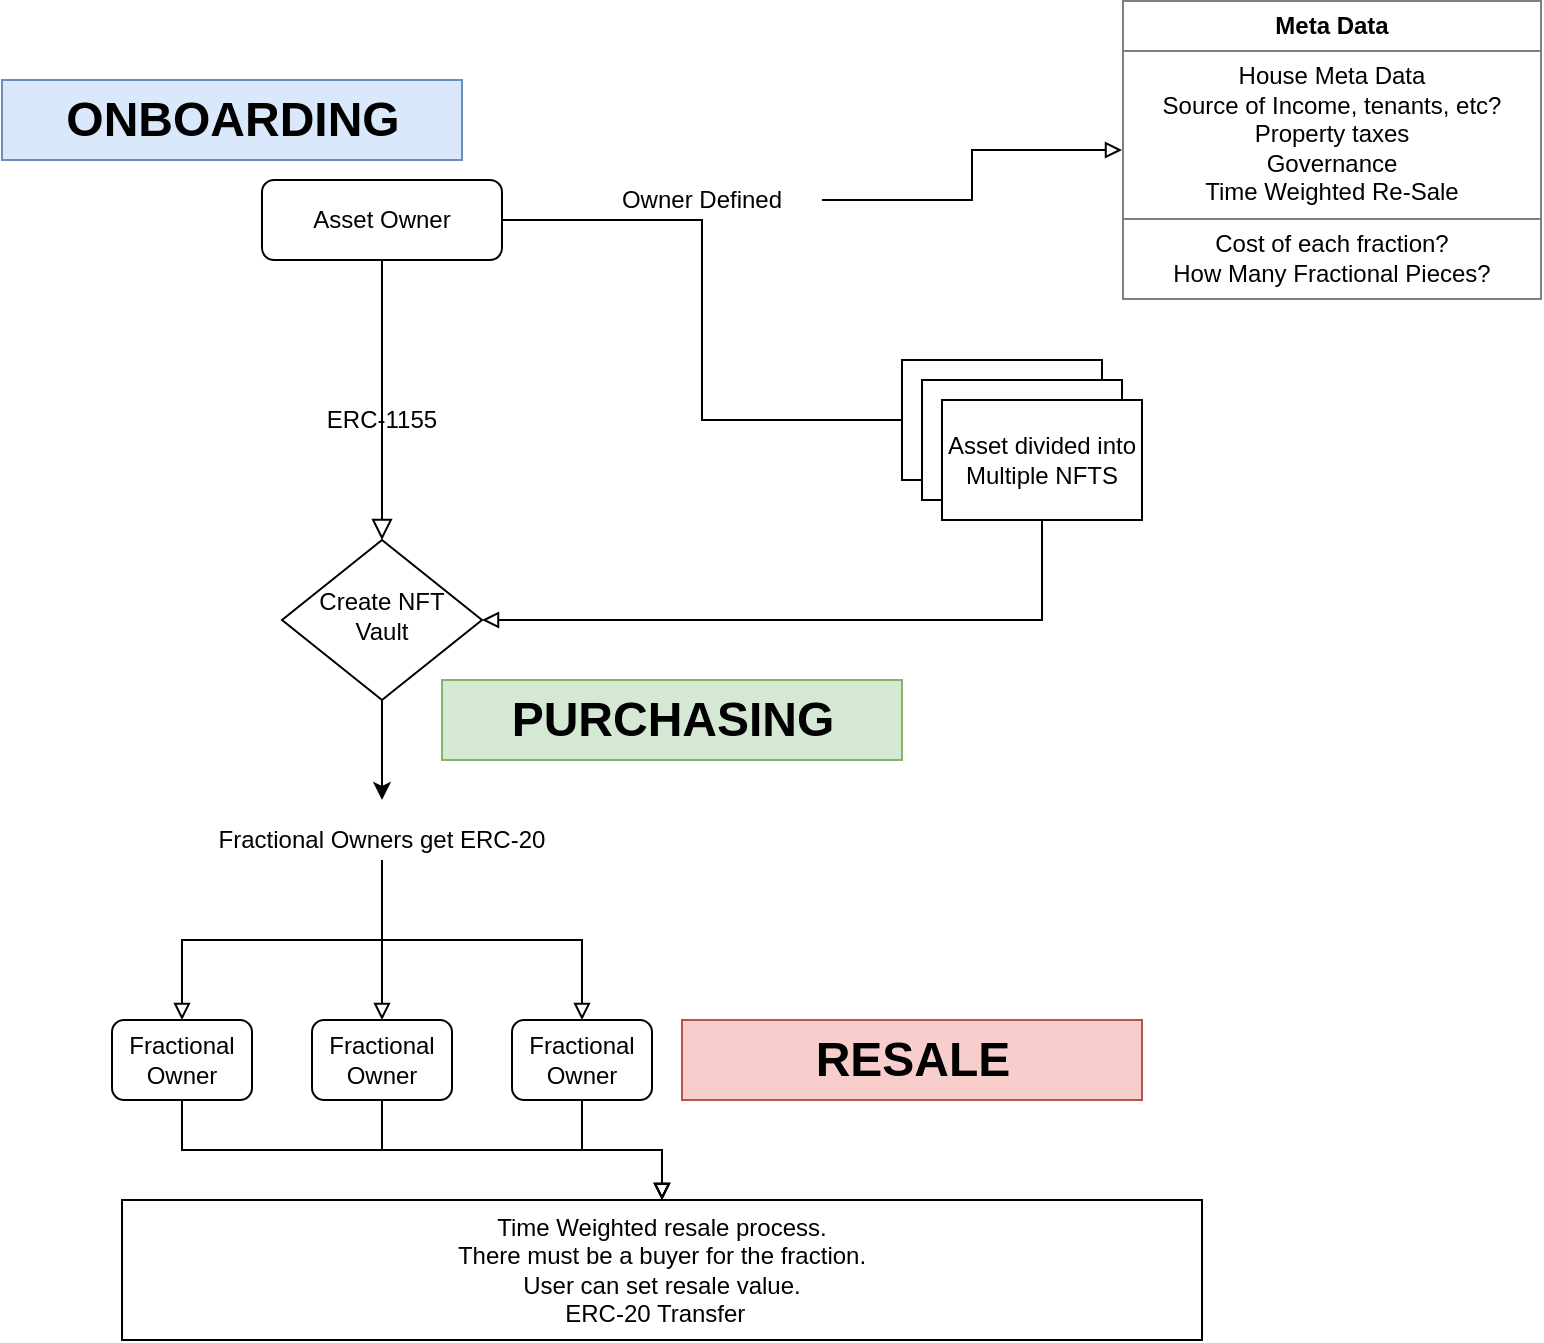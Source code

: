 <mxfile version="17.4.6" type="github">
  <diagram id="C5RBs43oDa-KdzZeNtuy" name="Page-1">
    <mxGraphModel dx="1131" dy="744" grid="1" gridSize="10" guides="1" tooltips="1" connect="1" arrows="1" fold="1" page="1" pageScale="1" pageWidth="827" pageHeight="1169" math="0" shadow="0">
      <root>
        <mxCell id="WIyWlLk6GJQsqaUBKTNV-0" />
        <mxCell id="WIyWlLk6GJQsqaUBKTNV-1" parent="WIyWlLk6GJQsqaUBKTNV-0" />
        <mxCell id="WIyWlLk6GJQsqaUBKTNV-2" value="" style="rounded=0;html=1;jettySize=auto;orthogonalLoop=1;fontSize=11;endArrow=block;endFill=0;endSize=8;strokeWidth=1;shadow=0;labelBackgroundColor=none;edgeStyle=orthogonalEdgeStyle;" parent="WIyWlLk6GJQsqaUBKTNV-1" source="WIyWlLk6GJQsqaUBKTNV-3" target="WIyWlLk6GJQsqaUBKTNV-6" edge="1">
          <mxGeometry relative="1" as="geometry" />
        </mxCell>
        <mxCell id="WIyWlLk6GJQsqaUBKTNV-3" value="Asset Owner" style="rounded=1;whiteSpace=wrap;html=1;fontSize=12;glass=0;strokeWidth=1;shadow=0;" parent="WIyWlLk6GJQsqaUBKTNV-1" vertex="1">
          <mxGeometry x="170" y="100" width="120" height="40" as="geometry" />
        </mxCell>
        <mxCell id="WIyWlLk6GJQsqaUBKTNV-6" value="Create NFT Vault" style="rhombus;whiteSpace=wrap;html=1;shadow=0;fontFamily=Helvetica;fontSize=12;align=center;strokeWidth=1;spacing=6;spacingTop=-4;" parent="WIyWlLk6GJQsqaUBKTNV-1" vertex="1">
          <mxGeometry x="180" y="280" width="100" height="80" as="geometry" />
        </mxCell>
        <mxCell id="x0MqajVazXIa3QFRcniY-1" value="" style="edgeStyle=orthogonalEdgeStyle;startArrow=none;endArrow=none;rounded=0;targetPortConstraint=eastwest;sourcePortConstraint=northsouth;exitX=1;exitY=0.5;exitDx=0;exitDy=0;" edge="1" target="x0MqajVazXIa3QFRcniY-3" parent="WIyWlLk6GJQsqaUBKTNV-1" source="WIyWlLk6GJQsqaUBKTNV-3">
          <mxGeometry relative="1" as="geometry">
            <mxPoint x="370" y="290" as="sourcePoint" />
          </mxGeometry>
        </mxCell>
        <mxCell id="x0MqajVazXIa3QFRcniY-3" value="Sub Section" style="whiteSpace=wrap;html=1;align=center;verticalAlign=middle;treeFolding=1;treeMoving=1;" vertex="1" parent="WIyWlLk6GJQsqaUBKTNV-1">
          <mxGeometry x="490" y="190" width="100" height="60" as="geometry" />
        </mxCell>
        <mxCell id="x0MqajVazXIa3QFRcniY-4" value="" style="whiteSpace=wrap;html=1;align=center;verticalAlign=middle;treeFolding=1;treeMoving=1;" vertex="1" parent="WIyWlLk6GJQsqaUBKTNV-1">
          <mxGeometry x="500" y="200" width="100" height="60" as="geometry" />
        </mxCell>
        <mxCell id="x0MqajVazXIa3QFRcniY-5" value="Asset divided into Multiple NFTS" style="whiteSpace=wrap;html=1;align=center;verticalAlign=middle;treeFolding=1;treeMoving=1;" vertex="1" parent="WIyWlLk6GJQsqaUBKTNV-1">
          <mxGeometry x="510" y="210" width="100" height="60" as="geometry" />
        </mxCell>
        <mxCell id="x0MqajVazXIa3QFRcniY-6" value="" style="endArrow=block;html=1;rounded=0;entryX=1;entryY=0.5;entryDx=0;entryDy=0;exitX=0.5;exitY=1;exitDx=0;exitDy=0;endFill=0;" edge="1" parent="WIyWlLk6GJQsqaUBKTNV-1" source="x0MqajVazXIa3QFRcniY-5" target="WIyWlLk6GJQsqaUBKTNV-6">
          <mxGeometry width="50" height="50" relative="1" as="geometry">
            <mxPoint x="340" y="400" as="sourcePoint" />
            <mxPoint x="390" y="350" as="targetPoint" />
            <Array as="points">
              <mxPoint x="560" y="320" />
            </Array>
          </mxGeometry>
        </mxCell>
        <mxCell id="x0MqajVazXIa3QFRcniY-7" value="ONBOARDING" style="text;strokeColor=#6c8ebf;fillColor=#dae8fc;html=1;fontSize=24;fontStyle=1;verticalAlign=middle;align=center;" vertex="1" parent="WIyWlLk6GJQsqaUBKTNV-1">
          <mxGeometry x="40" y="50" width="230" height="40" as="geometry" />
        </mxCell>
        <mxCell id="x0MqajVazXIa3QFRcniY-41" style="edgeStyle=orthogonalEdgeStyle;rounded=0;orthogonalLoop=1;jettySize=auto;html=1;exitX=1;exitY=0.5;exitDx=0;exitDy=0;entryX=0;entryY=0.5;entryDx=0;entryDy=0;endArrow=block;endFill=0;" edge="1" parent="WIyWlLk6GJQsqaUBKTNV-1" source="x0MqajVazXIa3QFRcniY-8" target="x0MqajVazXIa3QFRcniY-39">
          <mxGeometry relative="1" as="geometry" />
        </mxCell>
        <UserObject label="Owner Defined" placeholders="1" name="Variable" id="x0MqajVazXIa3QFRcniY-8">
          <mxCell style="text;html=1;strokeColor=none;fillColor=none;align=center;verticalAlign=middle;whiteSpace=wrap;overflow=hidden;" vertex="1" parent="WIyWlLk6GJQsqaUBKTNV-1">
            <mxGeometry x="330" y="90" width="120" height="40" as="geometry" />
          </mxCell>
        </UserObject>
        <UserObject label="ERC-1155" placeholders="1" name="Variable" id="x0MqajVazXIa3QFRcniY-9">
          <mxCell style="text;html=1;strokeColor=none;fillColor=none;align=center;verticalAlign=middle;whiteSpace=wrap;overflow=hidden;" vertex="1" parent="WIyWlLk6GJQsqaUBKTNV-1">
            <mxGeometry x="190" y="200" width="80" height="40" as="geometry" />
          </mxCell>
        </UserObject>
        <mxCell id="x0MqajVazXIa3QFRcniY-12" value="PURCHASING" style="text;strokeColor=#82b366;fillColor=#d5e8d4;html=1;fontSize=24;fontStyle=1;verticalAlign=middle;align=center;" vertex="1" parent="WIyWlLk6GJQsqaUBKTNV-1">
          <mxGeometry x="260" y="350" width="230" height="40" as="geometry" />
        </mxCell>
        <mxCell id="x0MqajVazXIa3QFRcniY-13" value="" style="endArrow=classic;html=1;rounded=0;exitX=0.5;exitY=1;exitDx=0;exitDy=0;" edge="1" parent="WIyWlLk6GJQsqaUBKTNV-1" source="WIyWlLk6GJQsqaUBKTNV-6">
          <mxGeometry width="50" height="50" relative="1" as="geometry">
            <mxPoint x="340" y="350" as="sourcePoint" />
            <mxPoint x="230" y="410" as="targetPoint" />
          </mxGeometry>
        </mxCell>
        <mxCell id="x0MqajVazXIa3QFRcniY-48" value="" style="edgeStyle=orthogonalEdgeStyle;rounded=0;orthogonalLoop=1;jettySize=auto;html=1;endArrow=block;endFill=0;" edge="1" parent="WIyWlLk6GJQsqaUBKTNV-1" source="x0MqajVazXIa3QFRcniY-14" target="x0MqajVazXIa3QFRcniY-44">
          <mxGeometry relative="1" as="geometry" />
        </mxCell>
        <mxCell id="x0MqajVazXIa3QFRcniY-14" value="Fractional Owner" style="rounded=1;whiteSpace=wrap;html=1;" vertex="1" parent="WIyWlLk6GJQsqaUBKTNV-1">
          <mxGeometry x="95" y="520" width="70" height="40" as="geometry" />
        </mxCell>
        <mxCell id="x0MqajVazXIa3QFRcniY-19" style="edgeStyle=orthogonalEdgeStyle;rounded=0;orthogonalLoop=1;jettySize=auto;html=1;exitX=0.5;exitY=1;exitDx=0;exitDy=0;entryX=0.5;entryY=0;entryDx=0;entryDy=0;endArrow=block;endFill=0;" edge="1" parent="WIyWlLk6GJQsqaUBKTNV-1" source="x0MqajVazXIa3QFRcniY-15" target="x0MqajVazXIa3QFRcniY-14">
          <mxGeometry relative="1" as="geometry" />
        </mxCell>
        <mxCell id="x0MqajVazXIa3QFRcniY-21" style="edgeStyle=orthogonalEdgeStyle;rounded=0;orthogonalLoop=1;jettySize=auto;html=1;exitX=0.5;exitY=1;exitDx=0;exitDy=0;entryX=0.5;entryY=0;entryDx=0;entryDy=0;endArrow=block;endFill=0;" edge="1" parent="WIyWlLk6GJQsqaUBKTNV-1" source="x0MqajVazXIa3QFRcniY-15" target="x0MqajVazXIa3QFRcniY-16">
          <mxGeometry relative="1" as="geometry" />
        </mxCell>
        <mxCell id="x0MqajVazXIa3QFRcniY-23" style="edgeStyle=orthogonalEdgeStyle;rounded=0;orthogonalLoop=1;jettySize=auto;html=1;exitX=0.5;exitY=1;exitDx=0;exitDy=0;entryX=0.5;entryY=0;entryDx=0;entryDy=0;endArrow=block;endFill=0;" edge="1" parent="WIyWlLk6GJQsqaUBKTNV-1" source="x0MqajVazXIa3QFRcniY-15" target="x0MqajVazXIa3QFRcniY-17">
          <mxGeometry relative="1" as="geometry" />
        </mxCell>
        <UserObject label="Fractional Owners get ERC-20" placeholders="1" name="Variable" id="x0MqajVazXIa3QFRcniY-15">
          <mxCell style="text;html=1;strokeColor=none;fillColor=none;align=center;verticalAlign=middle;whiteSpace=wrap;overflow=hidden;" vertex="1" parent="WIyWlLk6GJQsqaUBKTNV-1">
            <mxGeometry x="100" y="420" width="260" height="20" as="geometry" />
          </mxCell>
        </UserObject>
        <mxCell id="x0MqajVazXIa3QFRcniY-49" value="" style="edgeStyle=orthogonalEdgeStyle;rounded=0;orthogonalLoop=1;jettySize=auto;html=1;endArrow=block;endFill=0;" edge="1" parent="WIyWlLk6GJQsqaUBKTNV-1" source="x0MqajVazXIa3QFRcniY-16" target="x0MqajVazXIa3QFRcniY-44">
          <mxGeometry relative="1" as="geometry" />
        </mxCell>
        <mxCell id="x0MqajVazXIa3QFRcniY-16" value="Fractional Owner" style="rounded=1;whiteSpace=wrap;html=1;" vertex="1" parent="WIyWlLk6GJQsqaUBKTNV-1">
          <mxGeometry x="195" y="520" width="70" height="40" as="geometry" />
        </mxCell>
        <mxCell id="x0MqajVazXIa3QFRcniY-50" value="" style="edgeStyle=orthogonalEdgeStyle;rounded=0;orthogonalLoop=1;jettySize=auto;html=1;endArrow=block;endFill=0;" edge="1" parent="WIyWlLk6GJQsqaUBKTNV-1" source="x0MqajVazXIa3QFRcniY-17" target="x0MqajVazXIa3QFRcniY-44">
          <mxGeometry relative="1" as="geometry" />
        </mxCell>
        <mxCell id="x0MqajVazXIa3QFRcniY-17" value="Fractional Owner" style="rounded=1;whiteSpace=wrap;html=1;" vertex="1" parent="WIyWlLk6GJQsqaUBKTNV-1">
          <mxGeometry x="295" y="520" width="70" height="40" as="geometry" />
        </mxCell>
        <mxCell id="x0MqajVazXIa3QFRcniY-39" value="&lt;table border=&quot;1&quot; width=&quot;100%&quot; cellpadding=&quot;4&quot; style=&quot;width: 100% ; height: 100% ; border-collapse: collapse&quot;&gt;&lt;tbody&gt;&lt;tr&gt;&lt;th align=&quot;center&quot;&gt;Meta Data&lt;/th&gt;&lt;/tr&gt;&lt;tr&gt;&lt;td align=&quot;center&quot;&gt;House Meta Data&lt;br&gt;Source of Income, tenants, etc?&lt;br&gt;Property taxes&lt;br&gt;Governance&lt;br&gt;Time Weighted Re-Sale&lt;/td&gt;&lt;/tr&gt;&lt;tr&gt;&lt;td align=&quot;center&quot;&gt;Cost of each fraction?&lt;br&gt;How Many Fractional Pieces?&lt;br&gt;&lt;/td&gt;&lt;/tr&gt;&lt;/tbody&gt;&lt;/table&gt;" style="text;html=1;strokeColor=none;fillColor=none;overflow=fill;" vertex="1" parent="WIyWlLk6GJQsqaUBKTNV-1">
          <mxGeometry x="600" y="10" width="210" height="150" as="geometry" />
        </mxCell>
        <mxCell id="x0MqajVazXIa3QFRcniY-42" value="RESALE" style="text;strokeColor=#b85450;fillColor=#f8cecc;html=1;fontSize=24;fontStyle=1;verticalAlign=middle;align=center;" vertex="1" parent="WIyWlLk6GJQsqaUBKTNV-1">
          <mxGeometry x="380" y="520" width="230" height="40" as="geometry" />
        </mxCell>
        <mxCell id="x0MqajVazXIa3QFRcniY-44" value="Time Weighted resale process.&lt;br&gt;There must be a buyer for the fraction.&lt;br&gt;User can set resale value.&lt;br&gt;ERC-20 Transfer&amp;nbsp;&amp;nbsp;" style="rounded=0;whiteSpace=wrap;html=1;" vertex="1" parent="WIyWlLk6GJQsqaUBKTNV-1">
          <mxGeometry x="100" y="610" width="540" height="70" as="geometry" />
        </mxCell>
      </root>
    </mxGraphModel>
  </diagram>
</mxfile>
